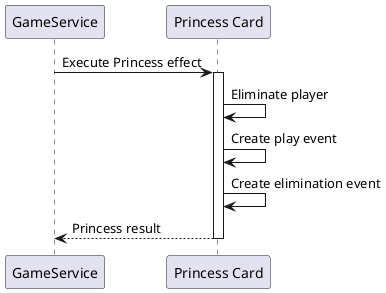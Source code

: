 @startuml PrincessCardPlay

participant "GameService" as GameSvc
participant "Princess Card" as Princess

GameSvc -> Princess: Execute Princess effect
activate Princess
Princess -> Princess: Eliminate player
Princess -> Princess: Create play event
Princess -> Princess: Create elimination event
Princess --> GameSvc: Princess result
deactivate Princess

@enduml 
